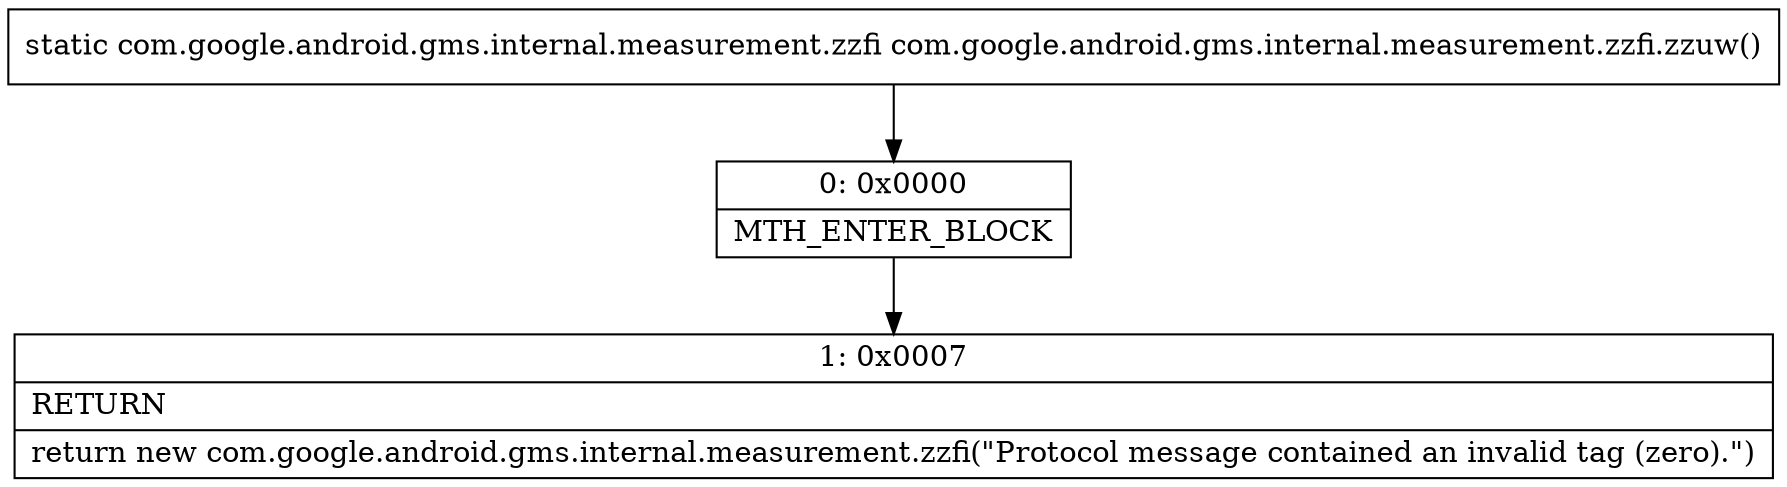 digraph "CFG forcom.google.android.gms.internal.measurement.zzfi.zzuw()Lcom\/google\/android\/gms\/internal\/measurement\/zzfi;" {
Node_0 [shape=record,label="{0\:\ 0x0000|MTH_ENTER_BLOCK\l}"];
Node_1 [shape=record,label="{1\:\ 0x0007|RETURN\l|return new com.google.android.gms.internal.measurement.zzfi(\"Protocol message contained an invalid tag (zero).\")\l}"];
MethodNode[shape=record,label="{static com.google.android.gms.internal.measurement.zzfi com.google.android.gms.internal.measurement.zzfi.zzuw() }"];
MethodNode -> Node_0;
Node_0 -> Node_1;
}

